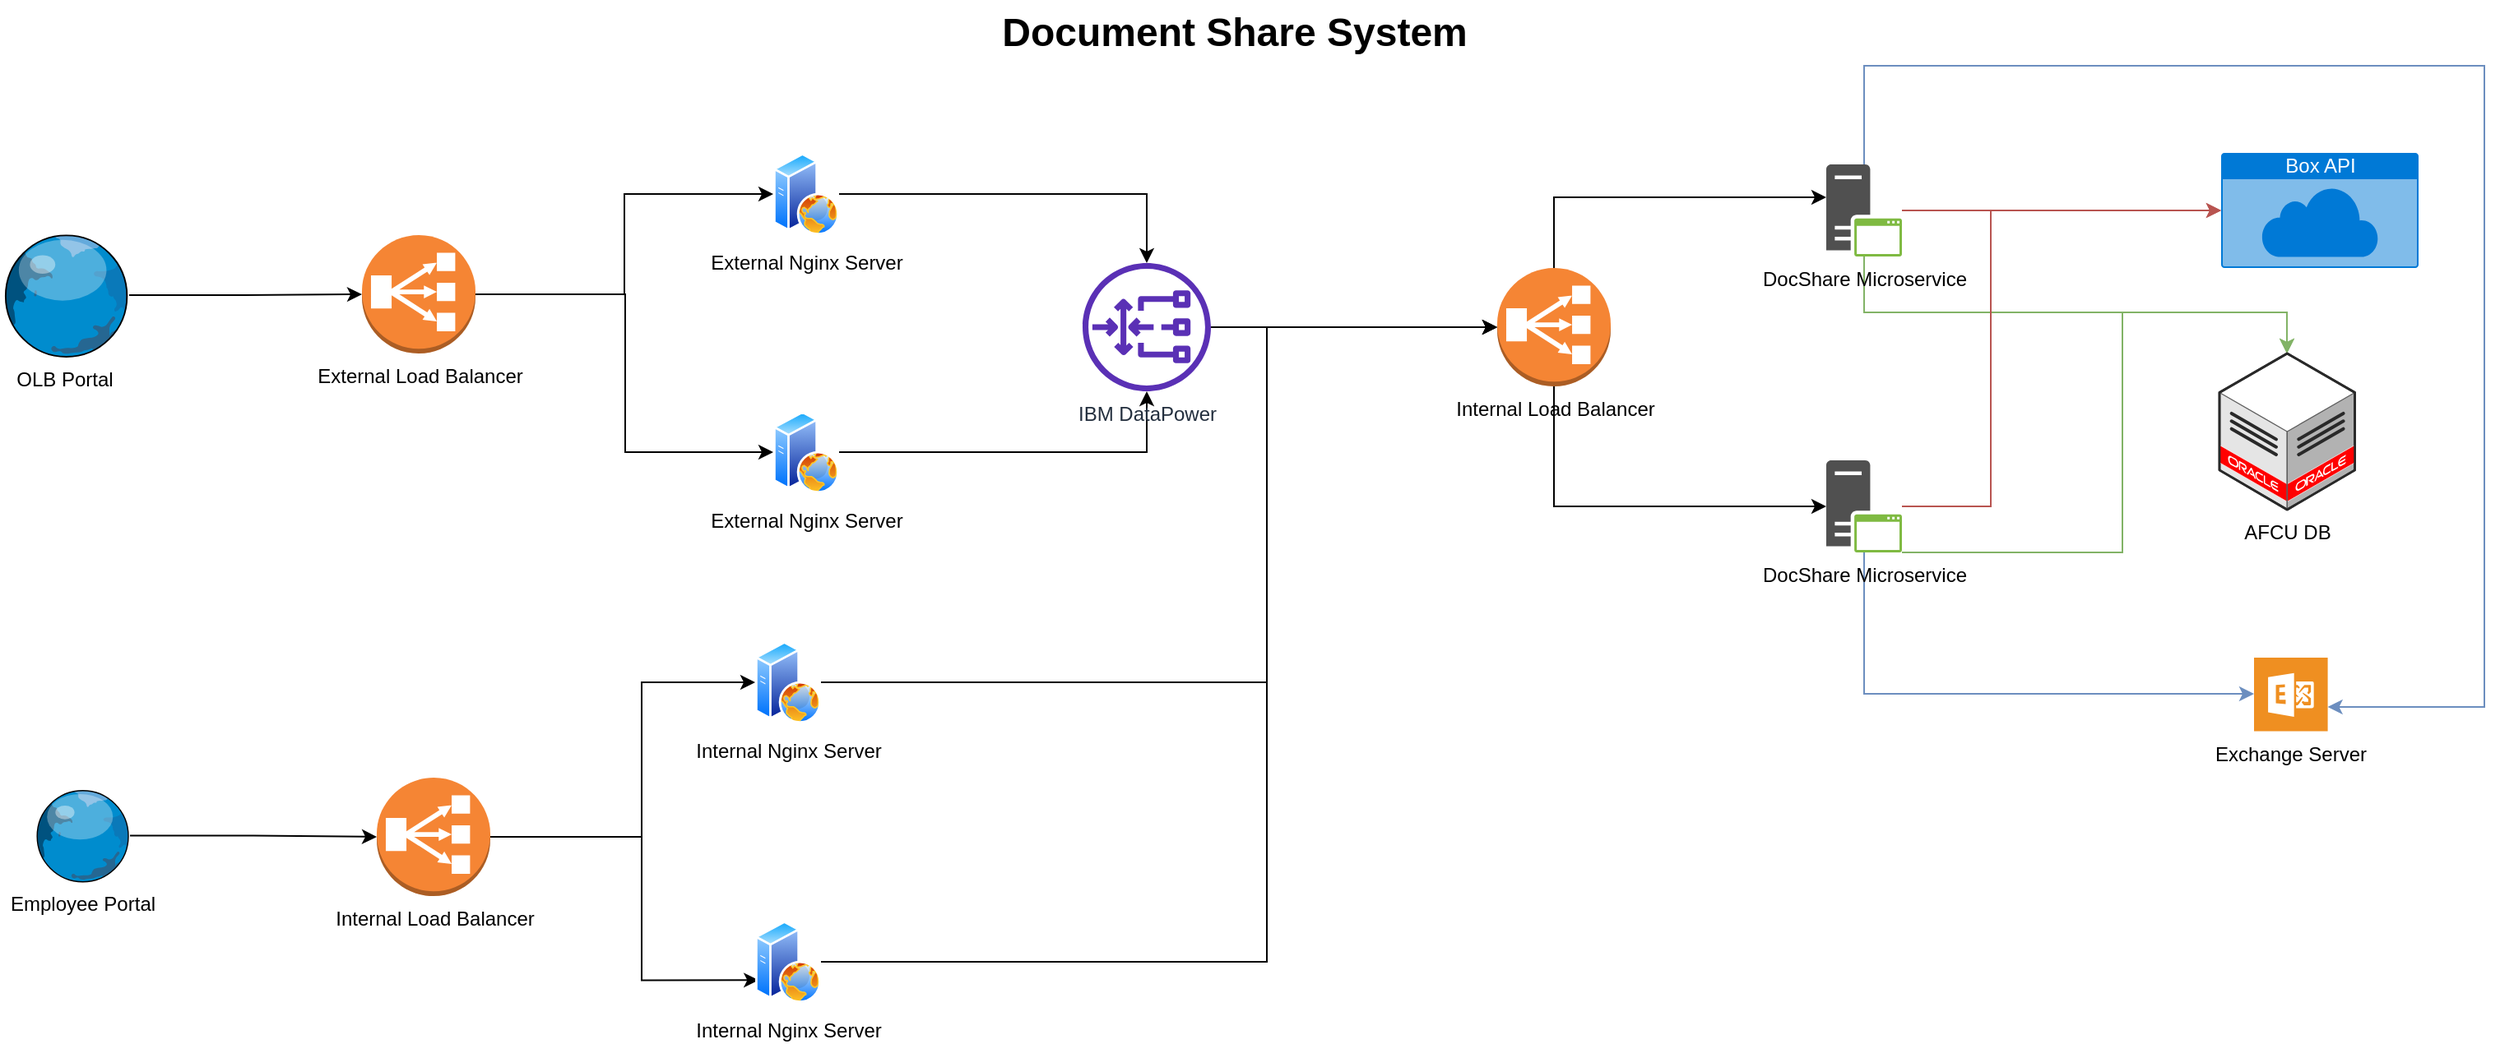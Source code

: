 <mxfile version="14.8.6" type="github">
  <diagram name="Page-1" id="e3a06f82-3646-2815-327d-82caf3d4e204">
    <mxGraphModel dx="1902" dy="1108" grid="1" gridSize="10" guides="1" tooltips="1" connect="1" arrows="1" fold="1" page="1" pageScale="1.5" pageWidth="1169" pageHeight="826" background="none" math="0" shadow="0">
      <root>
        <mxCell id="0" style=";html=1;" />
        <mxCell id="1" style=";html=1;" parent="0" />
        <mxCell id="6a7d8f32e03d9370-62" value="Document Share System" style="text;strokeColor=none;fillColor=none;html=1;fontSize=24;fontStyle=1;verticalAlign=middle;align=center;" parent="1" vertex="1">
          <mxGeometry x="499" y="30" width="861" height="40" as="geometry" />
        </mxCell>
        <mxCell id="F9yd2dMqK8Vk7KA25jul-26" style="edgeStyle=orthogonalEdgeStyle;rounded=0;orthogonalLoop=1;jettySize=auto;html=1;" edge="1" parent="1" source="F9yd2dMqK8Vk7KA25jul-1" target="F9yd2dMqK8Vk7KA25jul-2">
          <mxGeometry relative="1" as="geometry" />
        </mxCell>
        <mxCell id="F9yd2dMqK8Vk7KA25jul-1" value="OLB Portal" style="verticalLabelPosition=bottom;aspect=fixed;html=1;verticalAlign=top;strokeColor=none;align=center;outlineConnect=0;shape=mxgraph.citrix.globe;" vertex="1" parent="1">
          <mxGeometry x="180" y="172" width="78.5" height="75" as="geometry" />
        </mxCell>
        <mxCell id="F9yd2dMqK8Vk7KA25jul-24" style="edgeStyle=orthogonalEdgeStyle;rounded=0;orthogonalLoop=1;jettySize=auto;html=1;" edge="1" parent="1" source="F9yd2dMqK8Vk7KA25jul-2" target="F9yd2dMqK8Vk7KA25jul-3">
          <mxGeometry relative="1" as="geometry" />
        </mxCell>
        <mxCell id="F9yd2dMqK8Vk7KA25jul-25" style="edgeStyle=orthogonalEdgeStyle;rounded=0;orthogonalLoop=1;jettySize=auto;html=1;entryX=0;entryY=0.5;entryDx=0;entryDy=0;" edge="1" parent="1" source="F9yd2dMqK8Vk7KA25jul-2" target="F9yd2dMqK8Vk7KA25jul-4">
          <mxGeometry relative="1" as="geometry">
            <mxPoint x="640" y="283" as="targetPoint" />
            <Array as="points">
              <mxPoint x="560" y="209" />
              <mxPoint x="560" y="305" />
            </Array>
          </mxGeometry>
        </mxCell>
        <mxCell id="F9yd2dMqK8Vk7KA25jul-2" value="External Load Balancer" style="outlineConnect=0;dashed=0;verticalLabelPosition=bottom;verticalAlign=top;align=center;html=1;shape=mxgraph.aws3.classic_load_balancer;fillColor=#F58534;gradientColor=none;" vertex="1" parent="1">
          <mxGeometry x="400" y="173" width="69" height="72" as="geometry" />
        </mxCell>
        <mxCell id="F9yd2dMqK8Vk7KA25jul-22" style="edgeStyle=orthogonalEdgeStyle;rounded=0;orthogonalLoop=1;jettySize=auto;html=1;" edge="1" parent="1" source="F9yd2dMqK8Vk7KA25jul-3" target="F9yd2dMqK8Vk7KA25jul-5">
          <mxGeometry relative="1" as="geometry" />
        </mxCell>
        <mxCell id="F9yd2dMqK8Vk7KA25jul-3" value="External Nginx Server" style="aspect=fixed;perimeter=ellipsePerimeter;html=1;align=center;shadow=0;dashed=0;spacingTop=3;image;image=img/lib/active_directory/web_server.svg;" vertex="1" parent="1">
          <mxGeometry x="650" y="123" width="40" height="50" as="geometry" />
        </mxCell>
        <mxCell id="F9yd2dMqK8Vk7KA25jul-23" style="edgeStyle=orthogonalEdgeStyle;rounded=0;orthogonalLoop=1;jettySize=auto;html=1;" edge="1" parent="1" source="F9yd2dMqK8Vk7KA25jul-4" target="F9yd2dMqK8Vk7KA25jul-5">
          <mxGeometry relative="1" as="geometry" />
        </mxCell>
        <mxCell id="F9yd2dMqK8Vk7KA25jul-4" value="External Nginx Server" style="aspect=fixed;perimeter=ellipsePerimeter;html=1;align=center;shadow=0;dashed=0;spacingTop=3;image;image=img/lib/active_directory/web_server.svg;" vertex="1" parent="1">
          <mxGeometry x="650" y="280" width="40" height="50" as="geometry" />
        </mxCell>
        <mxCell id="F9yd2dMqK8Vk7KA25jul-16" style="edgeStyle=orthogonalEdgeStyle;rounded=0;orthogonalLoop=1;jettySize=auto;html=1;" edge="1" parent="1" source="F9yd2dMqK8Vk7KA25jul-5" target="F9yd2dMqK8Vk7KA25jul-6">
          <mxGeometry relative="1" as="geometry" />
        </mxCell>
        <mxCell id="F9yd2dMqK8Vk7KA25jul-5" value="IBM DataPower" style="outlineConnect=0;fontColor=#232F3E;gradientColor=none;fillColor=#5A30B5;strokeColor=none;dashed=0;verticalLabelPosition=bottom;verticalAlign=top;align=center;html=1;fontSize=12;fontStyle=0;aspect=fixed;pointerEvents=1;shape=mxgraph.aws4.gateway_load_balancer;" vertex="1" parent="1">
          <mxGeometry x="838" y="190" width="78" height="78" as="geometry" />
        </mxCell>
        <mxCell id="F9yd2dMqK8Vk7KA25jul-12" style="edgeStyle=orthogonalEdgeStyle;rounded=0;orthogonalLoop=1;jettySize=auto;html=1;" edge="1" parent="1" source="F9yd2dMqK8Vk7KA25jul-6" target="F9yd2dMqK8Vk7KA25jul-7">
          <mxGeometry relative="1" as="geometry">
            <Array as="points">
              <mxPoint x="1125" y="150" />
            </Array>
          </mxGeometry>
        </mxCell>
        <mxCell id="F9yd2dMqK8Vk7KA25jul-13" style="edgeStyle=orthogonalEdgeStyle;rounded=0;orthogonalLoop=1;jettySize=auto;html=1;" edge="1" parent="1" source="F9yd2dMqK8Vk7KA25jul-6" target="F9yd2dMqK8Vk7KA25jul-8">
          <mxGeometry relative="1" as="geometry">
            <Array as="points">
              <mxPoint x="1125" y="338" />
            </Array>
          </mxGeometry>
        </mxCell>
        <mxCell id="F9yd2dMqK8Vk7KA25jul-6" value="Internal Load Balancer" style="outlineConnect=0;dashed=0;verticalLabelPosition=bottom;verticalAlign=top;align=center;html=1;shape=mxgraph.aws3.classic_load_balancer;fillColor=#F58534;gradientColor=none;" vertex="1" parent="1">
          <mxGeometry x="1090" y="193" width="69" height="72" as="geometry" />
        </mxCell>
        <mxCell id="F9yd2dMqK8Vk7KA25jul-14" style="edgeStyle=orthogonalEdgeStyle;rounded=0;orthogonalLoop=1;jettySize=auto;html=1;fillColor=#f8cecc;strokeColor=#b85450;" edge="1" parent="1" source="F9yd2dMqK8Vk7KA25jul-7" target="F9yd2dMqK8Vk7KA25jul-9">
          <mxGeometry relative="1" as="geometry" />
        </mxCell>
        <mxCell id="F9yd2dMqK8Vk7KA25jul-18" style="edgeStyle=orthogonalEdgeStyle;rounded=0;orthogonalLoop=1;jettySize=auto;html=1;fillColor=#d5e8d4;strokeColor=#82b366;" edge="1" parent="1" source="F9yd2dMqK8Vk7KA25jul-7" target="F9yd2dMqK8Vk7KA25jul-10">
          <mxGeometry relative="1" as="geometry">
            <Array as="points">
              <mxPoint x="1313" y="220" />
              <mxPoint x="1570" y="220" />
            </Array>
          </mxGeometry>
        </mxCell>
        <mxCell id="F9yd2dMqK8Vk7KA25jul-21" style="edgeStyle=orthogonalEdgeStyle;rounded=0;orthogonalLoop=1;jettySize=auto;html=1;fillColor=#dae8fc;strokeColor=#6c8ebf;" edge="1" parent="1" source="F9yd2dMqK8Vk7KA25jul-7" target="F9yd2dMqK8Vk7KA25jul-11">
          <mxGeometry relative="1" as="geometry">
            <Array as="points">
              <mxPoint x="1313" y="70" />
              <mxPoint x="1690" y="70" />
              <mxPoint x="1690" y="460" />
            </Array>
          </mxGeometry>
        </mxCell>
        <mxCell id="F9yd2dMqK8Vk7KA25jul-7" value="DocShare Microservice" style="pointerEvents=1;shadow=0;dashed=0;html=1;strokeColor=none;fillColor=#505050;labelPosition=center;verticalLabelPosition=bottom;verticalAlign=top;outlineConnect=0;align=center;shape=mxgraph.office.servers.application_server_green;" vertex="1" parent="1">
          <mxGeometry x="1290" y="130" width="46" height="56" as="geometry" />
        </mxCell>
        <mxCell id="F9yd2dMqK8Vk7KA25jul-15" style="edgeStyle=orthogonalEdgeStyle;rounded=0;orthogonalLoop=1;jettySize=auto;html=1;fillColor=#f8cecc;strokeColor=#b85450;" edge="1" parent="1" source="F9yd2dMqK8Vk7KA25jul-8" target="F9yd2dMqK8Vk7KA25jul-9">
          <mxGeometry relative="1" as="geometry">
            <Array as="points">
              <mxPoint x="1390" y="338" />
              <mxPoint x="1390" y="158" />
            </Array>
          </mxGeometry>
        </mxCell>
        <mxCell id="F9yd2dMqK8Vk7KA25jul-19" style="edgeStyle=orthogonalEdgeStyle;rounded=0;orthogonalLoop=1;jettySize=auto;html=1;fillColor=#d5e8d4;strokeColor=#82b366;" edge="1" parent="1" source="F9yd2dMqK8Vk7KA25jul-8" target="F9yd2dMqK8Vk7KA25jul-10">
          <mxGeometry relative="1" as="geometry">
            <Array as="points">
              <mxPoint x="1470" y="366" />
              <mxPoint x="1470" y="220" />
              <mxPoint x="1570" y="220" />
            </Array>
          </mxGeometry>
        </mxCell>
        <mxCell id="F9yd2dMqK8Vk7KA25jul-20" style="edgeStyle=orthogonalEdgeStyle;rounded=0;orthogonalLoop=1;jettySize=auto;html=1;fillColor=#dae8fc;strokeColor=#6c8ebf;" edge="1" parent="1" source="F9yd2dMqK8Vk7KA25jul-8" target="F9yd2dMqK8Vk7KA25jul-11">
          <mxGeometry relative="1" as="geometry">
            <Array as="points">
              <mxPoint x="1313" y="452" />
            </Array>
          </mxGeometry>
        </mxCell>
        <mxCell id="F9yd2dMqK8Vk7KA25jul-8" value="DocShare Microservice" style="pointerEvents=1;shadow=0;dashed=0;html=1;strokeColor=none;fillColor=#505050;labelPosition=center;verticalLabelPosition=bottom;verticalAlign=top;outlineConnect=0;align=center;shape=mxgraph.office.servers.application_server_green;" vertex="1" parent="1">
          <mxGeometry x="1290" y="310" width="46" height="56" as="geometry" />
        </mxCell>
        <mxCell id="F9yd2dMqK8Vk7KA25jul-9" value="Box API" style="html=1;strokeColor=none;fillColor=#0079D6;labelPosition=center;verticalLabelPosition=middle;verticalAlign=top;align=center;fontSize=12;outlineConnect=0;spacingTop=-6;fontColor=#FFFFFF;shape=mxgraph.sitemap.cloud;" vertex="1" parent="1">
          <mxGeometry x="1530" y="123" width="120" height="70" as="geometry" />
        </mxCell>
        <mxCell id="F9yd2dMqK8Vk7KA25jul-10" value="AFCU DB" style="verticalLabelPosition=bottom;html=1;verticalAlign=top;strokeWidth=1;align=center;outlineConnect=0;dashed=0;outlineConnect=0;shape=mxgraph.aws3d.oracleDataCenter;fillColor=#ffffff;strokeColor=#5E5E5E;aspect=fixed;" vertex="1" parent="1">
          <mxGeometry x="1529" y="245" width="82.29" height="95" as="geometry" />
        </mxCell>
        <mxCell id="F9yd2dMqK8Vk7KA25jul-11" value="Exchange Server" style="shadow=0;dashed=0;html=1;strokeColor=none;fillColor=#EF8F21;labelPosition=center;verticalLabelPosition=bottom;verticalAlign=top;align=center;outlineConnect=0;shape=mxgraph.veeam.ms_exchange;" vertex="1" parent="1">
          <mxGeometry x="1550" y="430" width="44.8" height="44.8" as="geometry" />
        </mxCell>
        <mxCell id="F9yd2dMqK8Vk7KA25jul-29" style="edgeStyle=orthogonalEdgeStyle;rounded=0;orthogonalLoop=1;jettySize=auto;html=1;" edge="1" parent="1" source="F9yd2dMqK8Vk7KA25jul-27" target="F9yd2dMqK8Vk7KA25jul-28">
          <mxGeometry relative="1" as="geometry" />
        </mxCell>
        <mxCell id="F9yd2dMqK8Vk7KA25jul-27" value="Employee Portal" style="verticalLabelPosition=bottom;aspect=fixed;html=1;verticalAlign=top;strokeColor=none;align=center;outlineConnect=0;shape=mxgraph.citrix.globe;" vertex="1" parent="1">
          <mxGeometry x="200" y="510" width="59" height="56.37" as="geometry" />
        </mxCell>
        <mxCell id="F9yd2dMqK8Vk7KA25jul-33" style="edgeStyle=orthogonalEdgeStyle;rounded=0;orthogonalLoop=1;jettySize=auto;html=1;entryX=0;entryY=0.5;entryDx=0;entryDy=0;" edge="1" parent="1" source="F9yd2dMqK8Vk7KA25jul-28" target="F9yd2dMqK8Vk7KA25jul-30">
          <mxGeometry relative="1" as="geometry">
            <Array as="points">
              <mxPoint x="570" y="539" />
              <mxPoint x="570" y="445" />
            </Array>
          </mxGeometry>
        </mxCell>
        <mxCell id="F9yd2dMqK8Vk7KA25jul-34" style="edgeStyle=orthogonalEdgeStyle;rounded=0;orthogonalLoop=1;jettySize=auto;html=1;entryX=0;entryY=0.75;entryDx=0;entryDy=0;" edge="1" parent="1" source="F9yd2dMqK8Vk7KA25jul-28" target="F9yd2dMqK8Vk7KA25jul-31">
          <mxGeometry relative="1" as="geometry">
            <Array as="points">
              <mxPoint x="570" y="539" />
              <mxPoint x="570" y="626" />
            </Array>
          </mxGeometry>
        </mxCell>
        <mxCell id="F9yd2dMqK8Vk7KA25jul-28" value="Internal Load Balancer" style="outlineConnect=0;dashed=0;verticalLabelPosition=bottom;verticalAlign=top;align=center;html=1;shape=mxgraph.aws3.classic_load_balancer;fillColor=#F58534;gradientColor=none;" vertex="1" parent="1">
          <mxGeometry x="409" y="503" width="69" height="72" as="geometry" />
        </mxCell>
        <mxCell id="F9yd2dMqK8Vk7KA25jul-35" style="edgeStyle=orthogonalEdgeStyle;rounded=0;orthogonalLoop=1;jettySize=auto;html=1;entryX=0;entryY=0.5;entryDx=0;entryDy=0;entryPerimeter=0;" edge="1" parent="1" source="F9yd2dMqK8Vk7KA25jul-30" target="F9yd2dMqK8Vk7KA25jul-6">
          <mxGeometry relative="1" as="geometry">
            <Array as="points">
              <mxPoint x="950" y="445" />
              <mxPoint x="950" y="229" />
            </Array>
          </mxGeometry>
        </mxCell>
        <mxCell id="F9yd2dMqK8Vk7KA25jul-30" value="Internal Nginx Server" style="aspect=fixed;perimeter=ellipsePerimeter;html=1;align=center;shadow=0;dashed=0;spacingTop=3;image;image=img/lib/active_directory/web_server.svg;" vertex="1" parent="1">
          <mxGeometry x="639" y="420" width="40" height="50" as="geometry" />
        </mxCell>
        <mxCell id="F9yd2dMqK8Vk7KA25jul-36" style="edgeStyle=orthogonalEdgeStyle;rounded=0;orthogonalLoop=1;jettySize=auto;html=1;entryX=0;entryY=0.5;entryDx=0;entryDy=0;entryPerimeter=0;" edge="1" parent="1" source="F9yd2dMqK8Vk7KA25jul-31" target="F9yd2dMqK8Vk7KA25jul-6">
          <mxGeometry relative="1" as="geometry">
            <Array as="points">
              <mxPoint x="950" y="615" />
              <mxPoint x="950" y="229" />
            </Array>
          </mxGeometry>
        </mxCell>
        <mxCell id="F9yd2dMqK8Vk7KA25jul-31" value="Internal Nginx Server" style="aspect=fixed;perimeter=ellipsePerimeter;html=1;align=center;shadow=0;dashed=0;spacingTop=3;image;image=img/lib/active_directory/web_server.svg;" vertex="1" parent="1">
          <mxGeometry x="639" y="590" width="40" height="50" as="geometry" />
        </mxCell>
      </root>
    </mxGraphModel>
  </diagram>
</mxfile>
